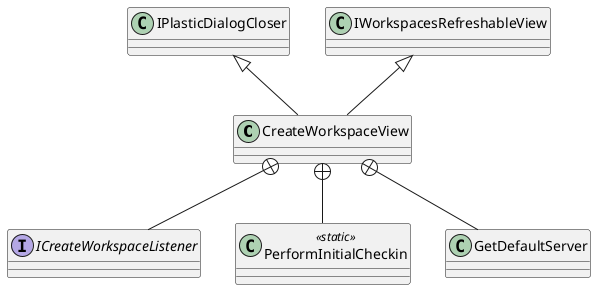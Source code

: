 @startuml
class CreateWorkspaceView {
}
interface ICreateWorkspaceListener {
}
class PerformInitialCheckin <<static>> {
}
class GetDefaultServer {
}
IPlasticDialogCloser <|-- CreateWorkspaceView
IWorkspacesRefreshableView <|-- CreateWorkspaceView
CreateWorkspaceView +-- ICreateWorkspaceListener
CreateWorkspaceView +-- PerformInitialCheckin
CreateWorkspaceView +-- GetDefaultServer
@enduml
